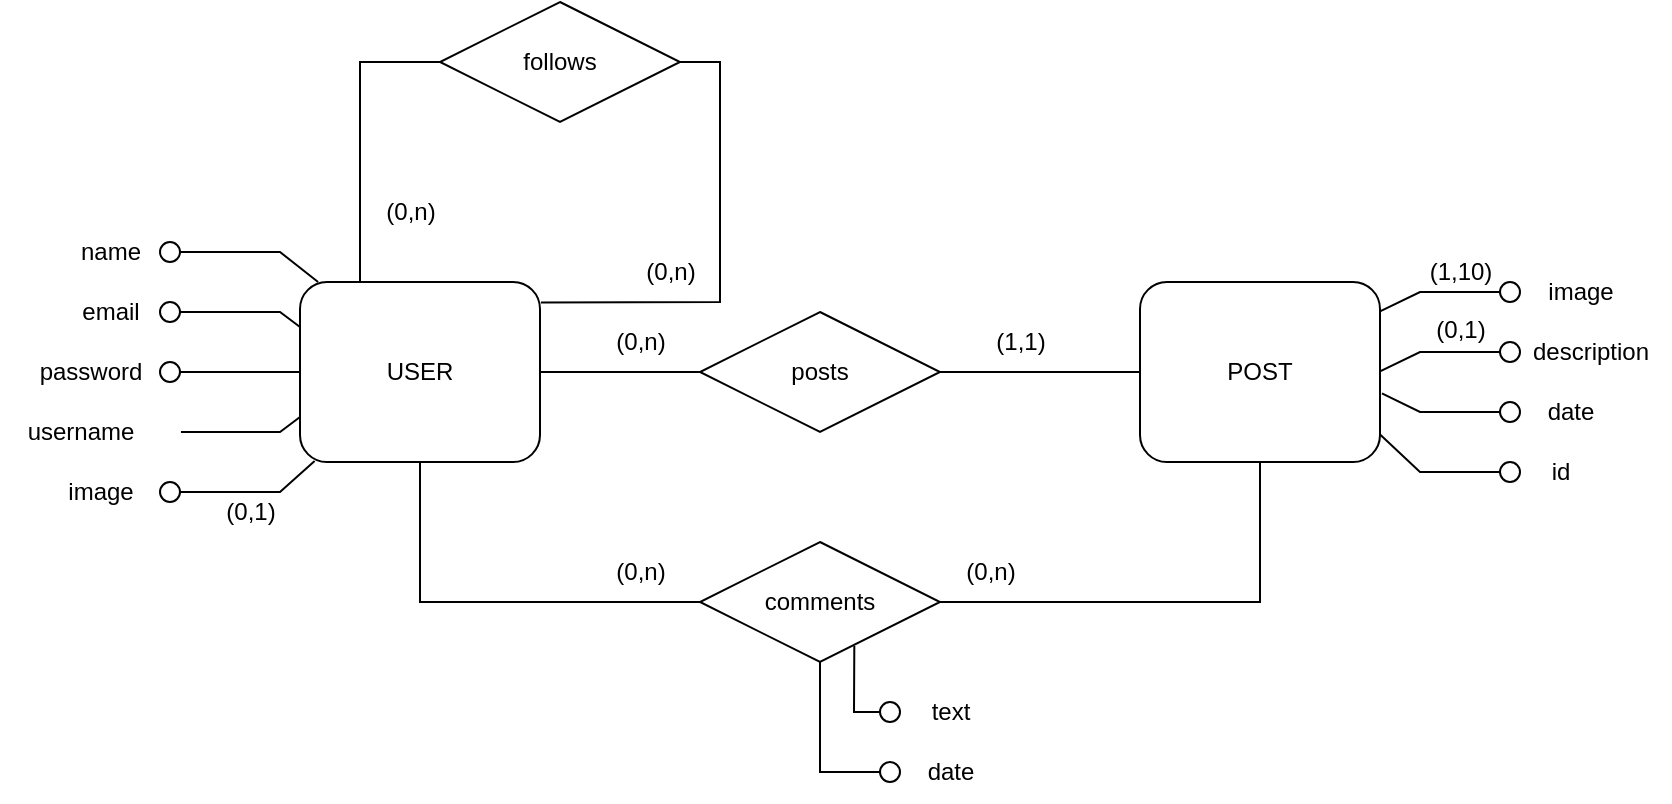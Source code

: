 <mxfile version="20.5.3" type="device"><diagram id="5rkxrsdqWuVQ_5tDsCMH" name="Página-1"><mxGraphModel dx="1221" dy="604" grid="1" gridSize="10" guides="1" tooltips="1" connect="1" arrows="1" fold="1" page="1" pageScale="1" pageWidth="1169" pageHeight="827" math="0" shadow="0"><root><mxCell id="0"/><mxCell id="1" parent="0"/><mxCell id="aeee3aq0c_sVYJ9yeLAm-1" value="USER" style="rounded=1;whiteSpace=wrap;html=1;fillColor=default;" vertex="1" parent="1"><mxGeometry x="240" y="400" width="120" height="90" as="geometry"/></mxCell><mxCell id="aeee3aq0c_sVYJ9yeLAm-2" value="POST" style="rounded=1;whiteSpace=wrap;html=1;" vertex="1" parent="1"><mxGeometry x="660" y="400" width="120" height="90" as="geometry"/></mxCell><mxCell id="aeee3aq0c_sVYJ9yeLAm-3" value="posts" style="shape=rhombus;perimeter=rhombusPerimeter;whiteSpace=wrap;html=1;align=center;fillColor=default;" vertex="1" parent="1"><mxGeometry x="440" y="415" width="120" height="60" as="geometry"/></mxCell><mxCell id="aeee3aq0c_sVYJ9yeLAm-4" value="" style="endArrow=none;html=1;rounded=0;exitX=0;exitY=0.5;exitDx=0;exitDy=0;entryX=1;entryY=0.5;entryDx=0;entryDy=0;" edge="1" parent="1" source="aeee3aq0c_sVYJ9yeLAm-3" target="aeee3aq0c_sVYJ9yeLAm-1"><mxGeometry width="50" height="50" relative="1" as="geometry"><mxPoint x="480" y="470" as="sourcePoint"/><mxPoint x="530" y="420" as="targetPoint"/></mxGeometry></mxCell><mxCell id="aeee3aq0c_sVYJ9yeLAm-5" value="" style="endArrow=none;html=1;rounded=0;exitX=1;exitY=0.5;exitDx=0;exitDy=0;entryX=0;entryY=0.5;entryDx=0;entryDy=0;" edge="1" parent="1" source="aeee3aq0c_sVYJ9yeLAm-3" target="aeee3aq0c_sVYJ9yeLAm-2"><mxGeometry width="50" height="50" relative="1" as="geometry"><mxPoint x="450" y="440" as="sourcePoint"/><mxPoint x="370" y="440" as="targetPoint"/></mxGeometry></mxCell><mxCell id="aeee3aq0c_sVYJ9yeLAm-6" value="name" style="text;html=1;align=center;verticalAlign=middle;resizable=0;points=[];autosize=1;strokeColor=none;fillColor=none;" vertex="1" parent="1"><mxGeometry x="120" y="370" width="50" height="30" as="geometry"/></mxCell><mxCell id="aeee3aq0c_sVYJ9yeLAm-7" value="" style="ellipse;whiteSpace=wrap;html=1;aspect=fixed;fillColor=default;" vertex="1" parent="1"><mxGeometry x="170" y="380" width="10" height="10" as="geometry"/></mxCell><mxCell id="aeee3aq0c_sVYJ9yeLAm-9" value="email&lt;span style=&quot;color: rgba(0, 0, 0, 0); font-family: monospace; font-size: 0px; text-align: start;&quot;&gt;%3CmxGraphModel%3E%3Croot%3E%3CmxCell%20id%3D%220%22%2F%3E%3CmxCell%20id%3D%221%22%20parent%3D%220%22%2F%3E%3CmxCell%20id%3D%222%22%20value%3D%22name%22%20style%3D%22text%3Bhtml%3D1%3Balign%3Dcenter%3BverticalAlign%3Dmiddle%3Bresizable%3D0%3Bpoints%3D%5B%5D%3Bautosize%3D1%3BstrokeColor%3Dnone%3BfillColor%3Dnone%3B%22%20vertex%3D%221%22%20parent%3D%221%22%3E%3CmxGeometry%20x%3D%22110%22%20y%3D%22385%22%20width%3D%2250%22%20height%3D%2230%22%20as%3D%22geometry%22%2F%3E%3C%2FmxCell%3E%3C%2Froot%3E%3C%2FmxGraphModel%3E&lt;/span&gt;" style="text;html=1;align=center;verticalAlign=middle;resizable=0;points=[];autosize=1;strokeColor=none;fillColor=none;" vertex="1" parent="1"><mxGeometry x="120" y="400" width="50" height="30" as="geometry"/></mxCell><mxCell id="aeee3aq0c_sVYJ9yeLAm-10" value="password" style="text;html=1;align=center;verticalAlign=middle;resizable=0;points=[];autosize=1;strokeColor=none;fillColor=none;" vertex="1" parent="1"><mxGeometry x="100" y="430" width="70" height="30" as="geometry"/></mxCell><mxCell id="aeee3aq0c_sVYJ9yeLAm-11" value="" style="ellipse;whiteSpace=wrap;html=1;aspect=fixed;" vertex="1" parent="1"><mxGeometry x="170" y="410" width="10" height="10" as="geometry"/></mxCell><mxCell id="aeee3aq0c_sVYJ9yeLAm-12" value="" style="ellipse;whiteSpace=wrap;html=1;aspect=fixed;fillColor=default;" vertex="1" parent="1"><mxGeometry x="170" y="440" width="10" height="10" as="geometry"/></mxCell><mxCell id="aeee3aq0c_sVYJ9yeLAm-15" value="" style="endArrow=none;html=1;rounded=0;exitX=1;exitY=0.5;exitDx=0;exitDy=0;entryX=0;entryY=0.5;entryDx=0;entryDy=0;" edge="1" parent="1" target="aeee3aq0c_sVYJ9yeLAm-19"><mxGeometry width="50" height="50" relative="1" as="geometry"><mxPoint x="780" y="444.66" as="sourcePoint"/><mxPoint x="839.04" y="444.6" as="targetPoint"/><Array as="points"><mxPoint x="800" y="435"/></Array></mxGeometry></mxCell><mxCell id="aeee3aq0c_sVYJ9yeLAm-16" value="" style="endArrow=none;html=1;rounded=0;exitX=1.008;exitY=0.619;exitDx=0;exitDy=0;exitPerimeter=0;entryX=0;entryY=0.5;entryDx=0;entryDy=0;" edge="1" parent="1" source="aeee3aq0c_sVYJ9yeLAm-2" target="aeee3aq0c_sVYJ9yeLAm-20"><mxGeometry width="50" height="50" relative="1" as="geometry"><mxPoint x="780" y="470.06" as="sourcePoint"/><mxPoint x="839" y="470" as="targetPoint"/><Array as="points"><mxPoint x="800" y="465"/></Array></mxGeometry></mxCell><mxCell id="aeee3aq0c_sVYJ9yeLAm-17" value="" style="ellipse;whiteSpace=wrap;html=1;aspect=fixed;fillColor=default;" vertex="1" parent="1"><mxGeometry x="840" y="400" width="10" height="10" as="geometry"/></mxCell><mxCell id="aeee3aq0c_sVYJ9yeLAm-18" value="" style="endArrow=none;html=1;rounded=0;exitX=1;exitY=0.5;exitDx=0;exitDy=0;entryX=0;entryY=0.5;entryDx=0;entryDy=0;" edge="1" parent="1" target="aeee3aq0c_sVYJ9yeLAm-17"><mxGeometry width="50" height="50" relative="1" as="geometry"><mxPoint x="780" y="414.66" as="sourcePoint"/><mxPoint x="839.04" y="414.6" as="targetPoint"/><Array as="points"><mxPoint x="800" y="405"/></Array></mxGeometry></mxCell><mxCell id="aeee3aq0c_sVYJ9yeLAm-19" value="" style="ellipse;whiteSpace=wrap;html=1;aspect=fixed;fillColor=default;" vertex="1" parent="1"><mxGeometry x="840" y="430" width="10" height="10" as="geometry"/></mxCell><mxCell id="aeee3aq0c_sVYJ9yeLAm-20" value="" style="ellipse;whiteSpace=wrap;html=1;aspect=fixed;fillColor=default;" vertex="1" parent="1"><mxGeometry x="840" y="460" width="10" height="10" as="geometry"/></mxCell><mxCell id="aeee3aq0c_sVYJ9yeLAm-21" value="image" style="text;html=1;align=center;verticalAlign=middle;resizable=0;points=[];autosize=1;strokeColor=none;fillColor=none;" vertex="1" parent="1"><mxGeometry x="850" y="390" width="60" height="30" as="geometry"/></mxCell><mxCell id="aeee3aq0c_sVYJ9yeLAm-22" value="description" style="text;html=1;align=center;verticalAlign=middle;resizable=0;points=[];autosize=1;strokeColor=none;fillColor=none;" vertex="1" parent="1"><mxGeometry x="845" y="420" width="80" height="30" as="geometry"/></mxCell><mxCell id="aeee3aq0c_sVYJ9yeLAm-23" value="date" style="text;html=1;align=center;verticalAlign=middle;resizable=0;points=[];autosize=1;strokeColor=none;fillColor=none;" vertex="1" parent="1"><mxGeometry x="850" y="450" width="50" height="30" as="geometry"/></mxCell><mxCell id="aeee3aq0c_sVYJ9yeLAm-24" value="" style="ellipse;whiteSpace=wrap;html=1;aspect=fixed;fillColor=#FFFFFF;" vertex="1" parent="1"><mxGeometry x="840" y="490" width="10" height="10" as="geometry"/></mxCell><mxCell id="aeee3aq0c_sVYJ9yeLAm-25" value="id" style="text;html=1;align=center;verticalAlign=middle;resizable=0;points=[];autosize=1;strokeColor=none;fillColor=none;" vertex="1" parent="1"><mxGeometry x="855" y="480" width="30" height="30" as="geometry"/></mxCell><mxCell id="aeee3aq0c_sVYJ9yeLAm-26" value="" style="endArrow=none;html=1;rounded=0;exitX=0.998;exitY=0.845;exitDx=0;exitDy=0;entryX=0;entryY=0.5;entryDx=0;entryDy=0;exitPerimeter=0;" edge="1" parent="1" source="aeee3aq0c_sVYJ9yeLAm-2" target="aeee3aq0c_sVYJ9yeLAm-24"><mxGeometry width="50" height="50" relative="1" as="geometry"><mxPoint x="770" y="400" as="sourcePoint"/><mxPoint x="830" y="390.34" as="targetPoint"/><Array as="points"><mxPoint x="800" y="495"/></Array></mxGeometry></mxCell><mxCell id="aeee3aq0c_sVYJ9yeLAm-27" value="(0,n)" style="text;html=1;align=center;verticalAlign=middle;resizable=0;points=[];autosize=1;strokeColor=none;fillColor=none;" vertex="1" parent="1"><mxGeometry x="385" y="415" width="50" height="30" as="geometry"/></mxCell><mxCell id="aeee3aq0c_sVYJ9yeLAm-28" value="(1,1)" style="text;html=1;align=center;verticalAlign=middle;resizable=0;points=[];autosize=1;strokeColor=none;fillColor=none;" vertex="1" parent="1"><mxGeometry x="575" y="415" width="50" height="30" as="geometry"/></mxCell><mxCell id="aeee3aq0c_sVYJ9yeLAm-30" value="" style="endArrow=none;html=1;rounded=0;exitX=1;exitY=0.5;exitDx=0;exitDy=0;entryX=-0.008;entryY=0.166;entryDx=0;entryDy=0;entryPerimeter=0;" edge="1" parent="1"><mxGeometry width="50" height="50" relative="1" as="geometry"><mxPoint x="180.0" y="385" as="sourcePoint"/><mxPoint x="249.04" y="400" as="targetPoint"/><Array as="points"><mxPoint x="230" y="385"/></Array></mxGeometry></mxCell><mxCell id="aeee3aq0c_sVYJ9yeLAm-31" value="" style="ellipse;whiteSpace=wrap;html=1;aspect=fixed;" vertex="1" parent="1"><mxGeometry x="170" y="500" width="10" height="10" as="geometry"/></mxCell><mxCell id="aeee3aq0c_sVYJ9yeLAm-32" value="image" style="text;html=1;align=center;verticalAlign=middle;resizable=0;points=[];autosize=1;strokeColor=none;fillColor=none;" vertex="1" parent="1"><mxGeometry x="110" y="490" width="60" height="30" as="geometry"/></mxCell><mxCell id="aeee3aq0c_sVYJ9yeLAm-33" value="username" style="text;html=1;align=center;verticalAlign=middle;resizable=0;points=[];autosize=1;strokeColor=none;fillColor=none;" vertex="1" parent="1"><mxGeometry x="90" y="460" width="80" height="30" as="geometry"/></mxCell><mxCell id="aeee3aq0c_sVYJ9yeLAm-34" value="" style="endArrow=none;html=1;rounded=0;exitX=1;exitY=0.5;exitDx=0;exitDy=0;entryX=0;entryY=0.75;entryDx=0;entryDy=0;" edge="1" parent="1" source="aeee3aq0c_sVYJ9yeLAm-35" target="aeee3aq0c_sVYJ9yeLAm-1"><mxGeometry width="50" height="50" relative="1" as="geometry"><mxPoint x="182.53" y="505.6" as="sourcePoint"/><mxPoint x="250.12" y="485.06" as="targetPoint"/><Array as="points"><mxPoint x="230" y="475"/></Array></mxGeometry></mxCell><mxCell id="aeee3aq0c_sVYJ9yeLAm-35" value="" style="ellipse;whiteSpace=wrap;html=1;aspect=fixed;fillColor=#FFFFFF;gradientColor=none;strokeColor=#FFFFFF;" vertex="1" parent="1"><mxGeometry x="170" y="470" width="10" height="10" as="geometry"/></mxCell><mxCell id="aeee3aq0c_sVYJ9yeLAm-38" value="" style="endArrow=none;html=1;rounded=0;exitX=1;exitY=0.5;exitDx=0;exitDy=0;entryX=0;entryY=0.5;entryDx=0;entryDy=0;" edge="1" parent="1" source="aeee3aq0c_sVYJ9yeLAm-12" target="aeee3aq0c_sVYJ9yeLAm-1"><mxGeometry width="50" height="50" relative="1" as="geometry"><mxPoint x="190" y="457.5" as="sourcePoint"/><mxPoint x="250" y="450" as="targetPoint"/><Array as="points"/></mxGeometry></mxCell><mxCell id="aeee3aq0c_sVYJ9yeLAm-39" value="" style="endArrow=none;html=1;rounded=0;exitX=1;exitY=0.5;exitDx=0;exitDy=0;entryX=0;entryY=0.25;entryDx=0;entryDy=0;" edge="1" parent="1" source="aeee3aq0c_sVYJ9yeLAm-11" target="aeee3aq0c_sVYJ9yeLAm-1"><mxGeometry width="50" height="50" relative="1" as="geometry"><mxPoint x="190" y="455" as="sourcePoint"/><mxPoint x="250" y="455" as="targetPoint"/><Array as="points"><mxPoint x="230" y="415"/></Array></mxGeometry></mxCell><mxCell id="aeee3aq0c_sVYJ9yeLAm-42" value="" style="endArrow=none;html=1;rounded=0;exitX=1;exitY=0.5;exitDx=0;exitDy=0;entryX=0.061;entryY=0.995;entryDx=0;entryDy=0;entryPerimeter=0;" edge="1" parent="1" source="aeee3aq0c_sVYJ9yeLAm-31" target="aeee3aq0c_sVYJ9yeLAm-1"><mxGeometry width="50" height="50" relative="1" as="geometry"><mxPoint x="190" y="485" as="sourcePoint"/><mxPoint x="250" y="477.5" as="targetPoint"/><Array as="points"><mxPoint x="230" y="505"/></Array></mxGeometry></mxCell><mxCell id="aeee3aq0c_sVYJ9yeLAm-43" value="(0,1)" style="text;html=1;align=center;verticalAlign=middle;resizable=0;points=[];autosize=1;strokeColor=none;fillColor=none;" vertex="1" parent="1"><mxGeometry x="190" y="500" width="50" height="30" as="geometry"/></mxCell><mxCell id="aeee3aq0c_sVYJ9yeLAm-44" value="follows" style="shape=rhombus;perimeter=rhombusPerimeter;whiteSpace=wrap;html=1;align=center;" vertex="1" parent="1"><mxGeometry x="310" y="260" width="120" height="60" as="geometry"/></mxCell><mxCell id="aeee3aq0c_sVYJ9yeLAm-45" value="" style="endArrow=none;html=1;rounded=0;exitX=0;exitY=0.5;exitDx=0;exitDy=0;entryX=0.25;entryY=0;entryDx=0;entryDy=0;" edge="1" parent="1" source="aeee3aq0c_sVYJ9yeLAm-44" target="aeee3aq0c_sVYJ9yeLAm-1"><mxGeometry width="50" height="50" relative="1" as="geometry"><mxPoint x="260.0" y="350" as="sourcePoint"/><mxPoint x="329.04" y="365" as="targetPoint"/><Array as="points"><mxPoint x="270" y="290"/></Array></mxGeometry></mxCell><mxCell id="aeee3aq0c_sVYJ9yeLAm-46" value="" style="endArrow=none;html=1;rounded=0;exitX=1;exitY=0.5;exitDx=0;exitDy=0;entryX=1.004;entryY=0.114;entryDx=0;entryDy=0;entryPerimeter=0;" edge="1" parent="1" source="aeee3aq0c_sVYJ9yeLAm-44" target="aeee3aq0c_sVYJ9yeLAm-1"><mxGeometry width="50" height="50" relative="1" as="geometry"><mxPoint x="320" y="300" as="sourcePoint"/><mxPoint x="280" y="410" as="targetPoint"/><Array as="points"><mxPoint x="450" y="290"/><mxPoint x="450" y="410"/></Array></mxGeometry></mxCell><mxCell id="aeee3aq0c_sVYJ9yeLAm-47" value="(0,n)" style="text;html=1;align=center;verticalAlign=middle;resizable=0;points=[];autosize=1;strokeColor=none;fillColor=none;" vertex="1" parent="1"><mxGeometry x="270" y="350" width="50" height="30" as="geometry"/></mxCell><mxCell id="aeee3aq0c_sVYJ9yeLAm-48" value="(0,n)" style="text;html=1;align=center;verticalAlign=middle;resizable=0;points=[];autosize=1;strokeColor=none;fillColor=none;" vertex="1" parent="1"><mxGeometry x="400" y="380" width="50" height="30" as="geometry"/></mxCell><mxCell id="aeee3aq0c_sVYJ9yeLAm-49" value="(1,10)" style="text;html=1;align=center;verticalAlign=middle;resizable=0;points=[];autosize=1;strokeColor=none;fillColor=none;" vertex="1" parent="1"><mxGeometry x="795" y="380" width="50" height="30" as="geometry"/></mxCell><mxCell id="aeee3aq0c_sVYJ9yeLAm-50" value="(0,1)" style="text;html=1;align=center;verticalAlign=middle;resizable=0;points=[];autosize=1;strokeColor=none;fillColor=none;" vertex="1" parent="1"><mxGeometry x="795" y="409" width="50" height="30" as="geometry"/></mxCell><mxCell id="aeee3aq0c_sVYJ9yeLAm-51" value="comments" style="shape=rhombus;perimeter=rhombusPerimeter;whiteSpace=wrap;html=1;align=center;fillColor=default;" vertex="1" parent="1"><mxGeometry x="440" y="530" width="120" height="60" as="geometry"/></mxCell><mxCell id="aeee3aq0c_sVYJ9yeLAm-52" value="" style="endArrow=none;html=1;rounded=0;exitX=0;exitY=0.5;exitDx=0;exitDy=0;entryX=0.5;entryY=1;entryDx=0;entryDy=0;" edge="1" parent="1" source="aeee3aq0c_sVYJ9yeLAm-51" target="aeee3aq0c_sVYJ9yeLAm-1"><mxGeometry width="50" height="50" relative="1" as="geometry"><mxPoint x="450" y="455" as="sourcePoint"/><mxPoint x="370" y="455" as="targetPoint"/><Array as="points"><mxPoint x="300" y="560"/></Array></mxGeometry></mxCell><mxCell id="aeee3aq0c_sVYJ9yeLAm-53" value="" style="endArrow=none;html=1;rounded=0;exitX=0.5;exitY=1;exitDx=0;exitDy=0;entryX=1;entryY=0.5;entryDx=0;entryDy=0;" edge="1" parent="1" source="aeee3aq0c_sVYJ9yeLAm-2" target="aeee3aq0c_sVYJ9yeLAm-51"><mxGeometry width="50" height="50" relative="1" as="geometry"><mxPoint x="450" y="570" as="sourcePoint"/><mxPoint x="310.0" y="500" as="targetPoint"/><Array as="points"><mxPoint x="720" y="560"/></Array></mxGeometry></mxCell><mxCell id="aeee3aq0c_sVYJ9yeLAm-54" value="" style="ellipse;whiteSpace=wrap;html=1;aspect=fixed;" vertex="1" parent="1"><mxGeometry x="530" y="610" width="10" height="10" as="geometry"/></mxCell><mxCell id="aeee3aq0c_sVYJ9yeLAm-55" value="" style="ellipse;whiteSpace=wrap;html=1;aspect=fixed;" vertex="1" parent="1"><mxGeometry x="530" y="640" width="10" height="10" as="geometry"/></mxCell><mxCell id="aeee3aq0c_sVYJ9yeLAm-56" value="text" style="text;html=1;align=center;verticalAlign=middle;resizable=0;points=[];autosize=1;strokeColor=none;fillColor=none;" vertex="1" parent="1"><mxGeometry x="545" y="600" width="40" height="30" as="geometry"/></mxCell><mxCell id="aeee3aq0c_sVYJ9yeLAm-57" value="date" style="text;html=1;align=center;verticalAlign=middle;resizable=0;points=[];autosize=1;strokeColor=none;fillColor=none;" vertex="1" parent="1"><mxGeometry x="540" y="630" width="50" height="30" as="geometry"/></mxCell><mxCell id="aeee3aq0c_sVYJ9yeLAm-58" value="" style="endArrow=none;html=1;rounded=0;entryX=0.643;entryY=0.867;entryDx=0;entryDy=0;entryPerimeter=0;exitX=0;exitY=0.5;exitDx=0;exitDy=0;" edge="1" parent="1" source="aeee3aq0c_sVYJ9yeLAm-54" target="aeee3aq0c_sVYJ9yeLAm-51"><mxGeometry width="50" height="50" relative="1" as="geometry"><mxPoint x="430" y="590" as="sourcePoint"/><mxPoint x="480" y="540" as="targetPoint"/><Array as="points"><mxPoint x="517" y="615"/></Array></mxGeometry></mxCell><mxCell id="aeee3aq0c_sVYJ9yeLAm-59" value="" style="endArrow=none;html=1;rounded=0;entryX=0.5;entryY=1;entryDx=0;entryDy=0;exitX=0;exitY=0.5;exitDx=0;exitDy=0;" edge="1" parent="1" source="aeee3aq0c_sVYJ9yeLAm-55" target="aeee3aq0c_sVYJ9yeLAm-51"><mxGeometry width="50" height="50" relative="1" as="geometry"><mxPoint x="540" y="625" as="sourcePoint"/><mxPoint x="527.16" y="592.02" as="targetPoint"/><Array as="points"><mxPoint x="500" y="645"/></Array></mxGeometry></mxCell><mxCell id="aeee3aq0c_sVYJ9yeLAm-60" value="(0,n)" style="text;html=1;align=center;verticalAlign=middle;resizable=0;points=[];autosize=1;strokeColor=none;fillColor=none;" vertex="1" parent="1"><mxGeometry x="385" y="530" width="50" height="30" as="geometry"/></mxCell><mxCell id="aeee3aq0c_sVYJ9yeLAm-61" value="(0,n)" style="text;html=1;align=center;verticalAlign=middle;resizable=0;points=[];autosize=1;strokeColor=none;fillColor=none;" vertex="1" parent="1"><mxGeometry x="560" y="530" width="50" height="30" as="geometry"/></mxCell></root></mxGraphModel></diagram></mxfile>